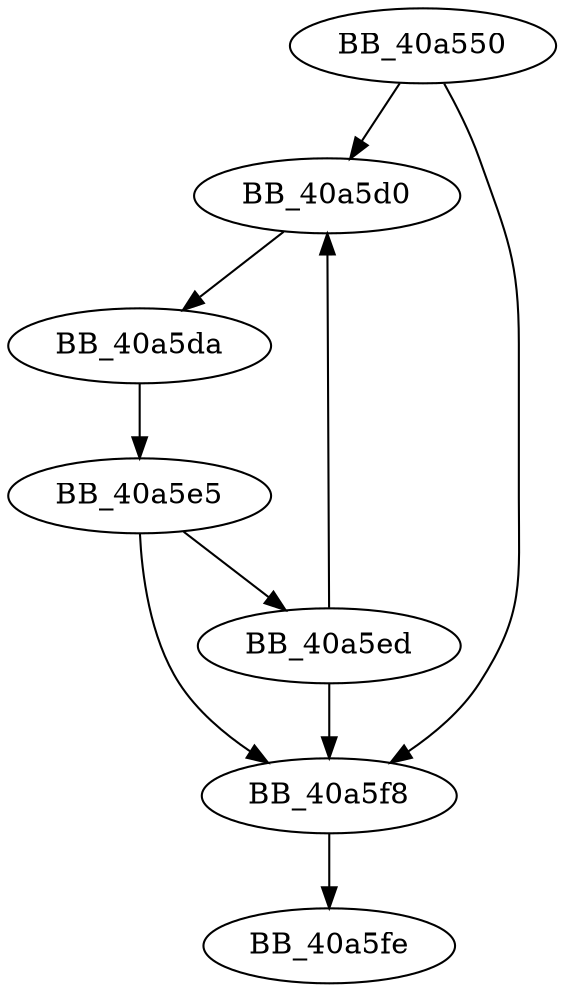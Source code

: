 DiGraph sub_40A550{
BB_40a550->BB_40a5d0
BB_40a550->BB_40a5f8
BB_40a5d0->BB_40a5da
BB_40a5da->BB_40a5e5
BB_40a5e5->BB_40a5ed
BB_40a5e5->BB_40a5f8
BB_40a5ed->BB_40a5d0
BB_40a5ed->BB_40a5f8
BB_40a5f8->BB_40a5fe
}
